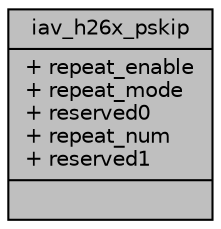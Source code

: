 digraph "iav_h26x_pskip"
{
 // INTERACTIVE_SVG=YES
 // LATEX_PDF_SIZE
  bgcolor="transparent";
  edge [fontname="Helvetica",fontsize="10",labelfontname="Helvetica",labelfontsize="10"];
  node [fontname="Helvetica",fontsize="10",shape=record];
  Node1 [label="{iav_h26x_pskip\n|+ repeat_enable\l+ repeat_mode\l+ reserved0\l+ repeat_num\l+ reserved1\l|}",height=0.2,width=0.4,color="black", fillcolor="grey75", style="filled", fontcolor="black",tooltip=" "];
}
